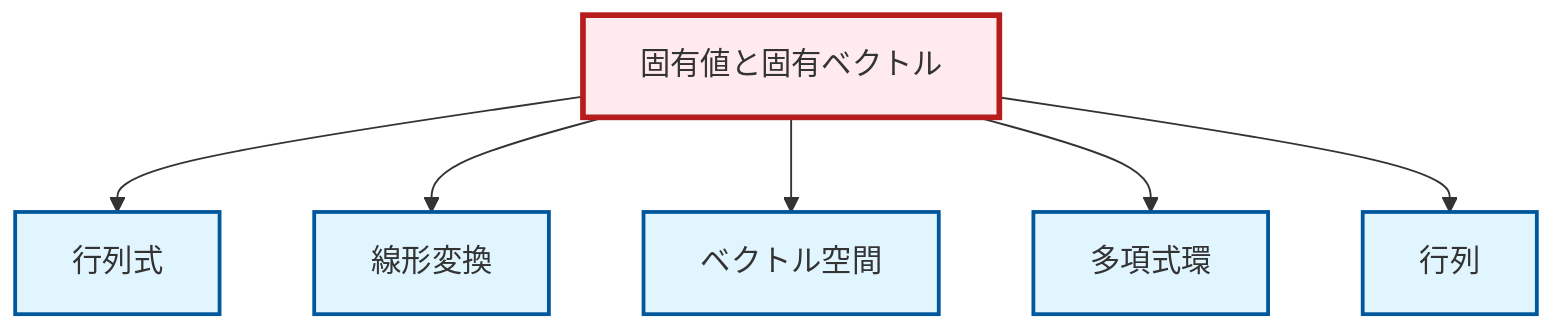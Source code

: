 graph TD
    classDef definition fill:#e1f5fe,stroke:#01579b,stroke-width:2px
    classDef theorem fill:#f3e5f5,stroke:#4a148c,stroke-width:2px
    classDef axiom fill:#fff3e0,stroke:#e65100,stroke-width:2px
    classDef example fill:#e8f5e9,stroke:#1b5e20,stroke-width:2px
    classDef current fill:#ffebee,stroke:#b71c1c,stroke-width:3px
    def-matrix["行列"]:::definition
    def-vector-space["ベクトル空間"]:::definition
    def-linear-transformation["線形変換"]:::definition
    def-determinant["行列式"]:::definition
    def-polynomial-ring["多項式環"]:::definition
    def-eigenvalue-eigenvector["固有値と固有ベクトル"]:::definition
    def-eigenvalue-eigenvector --> def-determinant
    def-eigenvalue-eigenvector --> def-linear-transformation
    def-eigenvalue-eigenvector --> def-vector-space
    def-eigenvalue-eigenvector --> def-polynomial-ring
    def-eigenvalue-eigenvector --> def-matrix
    class def-eigenvalue-eigenvector current